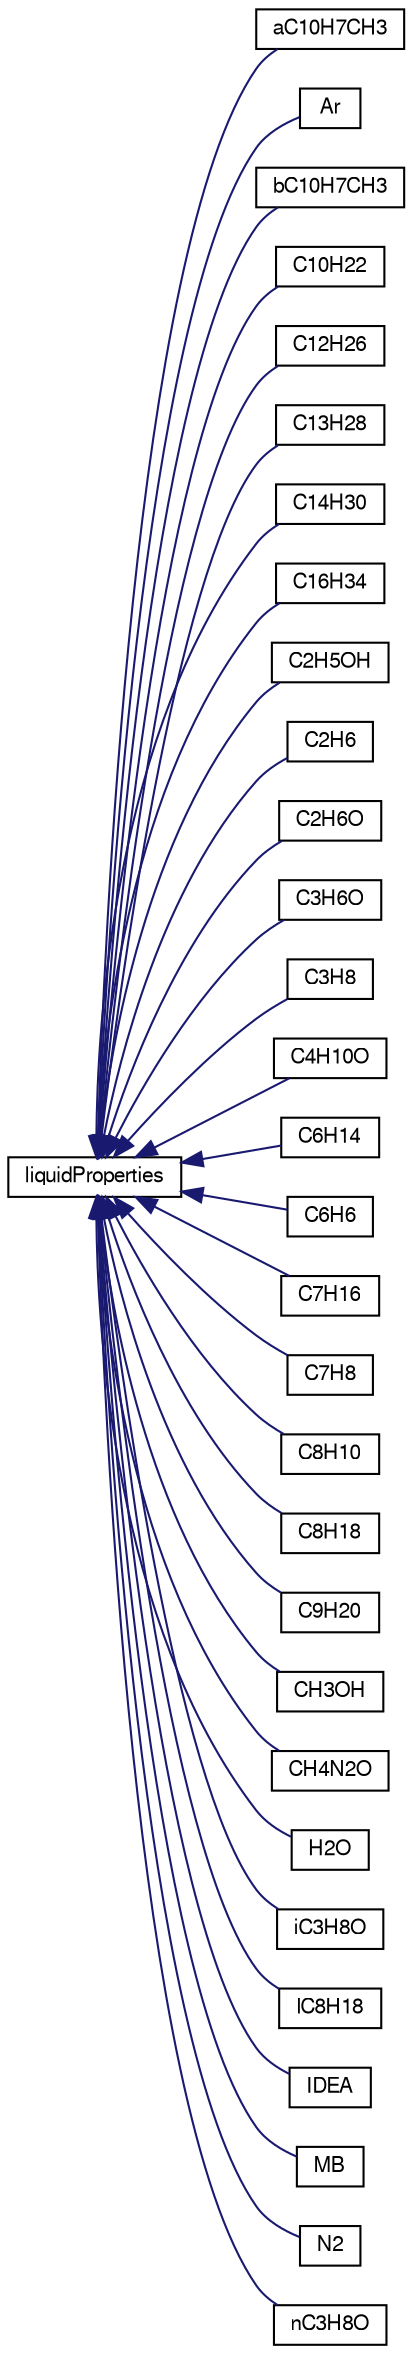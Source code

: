 digraph "Graphical Class Hierarchy"
{
  bgcolor="transparent";
  edge [fontname="FreeSans",fontsize="10",labelfontname="FreeSans",labelfontsize="10"];
  node [fontname="FreeSans",fontsize="10",shape=record];
  rankdir="LR";
  Node1 [label="liquidProperties",height=0.2,width=0.4,color="black",URL="$a01321.html",tooltip="The thermophysical properties of a liquidProperties. "];
  Node1 -> Node2 [dir="back",color="midnightblue",fontsize="10",style="solid",fontname="FreeSans"];
  Node2 [label="aC10H7CH3",height=0.2,width=0.4,color="black",URL="$a00013.html",tooltip="alphaMethylNaphthalene "];
  Node1 -> Node3 [dir="back",color="midnightblue",fontsize="10",style="solid",fontname="FreeSans"];
  Node3 [label="Ar",height=0.2,width=0.4,color="black",URL="$a00058.html",tooltip="Liquid Ar. "];
  Node1 -> Node4 [dir="back",color="midnightblue",fontsize="10",style="solid",fontname="FreeSans"];
  Node4 [label="bC10H7CH3",height=0.2,width=0.4,color="black",URL="$a00118.html",tooltip="betaMethylNaphthalene "];
  Node1 -> Node5 [dir="back",color="midnightblue",fontsize="10",style="solid",fontname="FreeSans"];
  Node5 [label="C10H22",height=0.2,width=0.4,color="black",URL="$a00160.html",tooltip="nDecane "];
  Node1 -> Node6 [dir="back",color="midnightblue",fontsize="10",style="solid",fontname="FreeSans"];
  Node6 [label="C12H26",height=0.2,width=0.4,color="black",URL="$a00161.html",tooltip="nDodecane "];
  Node1 -> Node7 [dir="back",color="midnightblue",fontsize="10",style="solid",fontname="FreeSans"];
  Node7 [label="C13H28",height=0.2,width=0.4,color="black",URL="$a00162.html",tooltip="nTriDecane "];
  Node1 -> Node8 [dir="back",color="midnightblue",fontsize="10",style="solid",fontname="FreeSans"];
  Node8 [label="C14H30",height=0.2,width=0.4,color="black",URL="$a00163.html",tooltip="nTetraDecane "];
  Node1 -> Node9 [dir="back",color="midnightblue",fontsize="10",style="solid",fontname="FreeSans"];
  Node9 [label="C16H34",height=0.2,width=0.4,color="black",URL="$a00164.html",tooltip="nHexaDecane "];
  Node1 -> Node10 [dir="back",color="midnightblue",fontsize="10",style="solid",fontname="FreeSans"];
  Node10 [label="C2H5OH",height=0.2,width=0.4,color="black",URL="$a00165.html",tooltip="ethanol "];
  Node1 -> Node11 [dir="back",color="midnightblue",fontsize="10",style="solid",fontname="FreeSans"];
  Node11 [label="C2H6",height=0.2,width=0.4,color="black",URL="$a00166.html",tooltip="ethane "];
  Node1 -> Node12 [dir="back",color="midnightblue",fontsize="10",style="solid",fontname="FreeSans"];
  Node12 [label="C2H6O",height=0.2,width=0.4,color="black",URL="$a00167.html",tooltip="diMethylEther "];
  Node1 -> Node13 [dir="back",color="midnightblue",fontsize="10",style="solid",fontname="FreeSans"];
  Node13 [label="C3H6O",height=0.2,width=0.4,color="black",URL="$a00168.html",tooltip="acetone "];
  Node1 -> Node14 [dir="back",color="midnightblue",fontsize="10",style="solid",fontname="FreeSans"];
  Node14 [label="C3H8",height=0.2,width=0.4,color="black",URL="$a00169.html",tooltip="propane "];
  Node1 -> Node15 [dir="back",color="midnightblue",fontsize="10",style="solid",fontname="FreeSans"];
  Node15 [label="C4H10O",height=0.2,width=0.4,color="black",URL="$a00170.html",tooltip="diEthylEther "];
  Node1 -> Node16 [dir="back",color="midnightblue",fontsize="10",style="solid",fontname="FreeSans"];
  Node16 [label="C6H14",height=0.2,width=0.4,color="black",URL="$a00171.html",tooltip="nHexane "];
  Node1 -> Node17 [dir="back",color="midnightblue",fontsize="10",style="solid",fontname="FreeSans"];
  Node17 [label="C6H6",height=0.2,width=0.4,color="black",URL="$a00172.html",tooltip="benzene "];
  Node1 -> Node18 [dir="back",color="midnightblue",fontsize="10",style="solid",fontname="FreeSans"];
  Node18 [label="C7H16",height=0.2,width=0.4,color="black",URL="$a00173.html",tooltip="nHeptane "];
  Node1 -> Node19 [dir="back",color="midnightblue",fontsize="10",style="solid",fontname="FreeSans"];
  Node19 [label="C7H8",height=0.2,width=0.4,color="black",URL="$a00174.html",tooltip="toluene "];
  Node1 -> Node20 [dir="back",color="midnightblue",fontsize="10",style="solid",fontname="FreeSans"];
  Node20 [label="C8H10",height=0.2,width=0.4,color="black",URL="$a00175.html",tooltip="ethylBenzene "];
  Node1 -> Node21 [dir="back",color="midnightblue",fontsize="10",style="solid",fontname="FreeSans"];
  Node21 [label="C8H18",height=0.2,width=0.4,color="black",URL="$a00176.html",tooltip="nOctane "];
  Node1 -> Node22 [dir="back",color="midnightblue",fontsize="10",style="solid",fontname="FreeSans"];
  Node22 [label="C9H20",height=0.2,width=0.4,color="black",URL="$a00177.html",tooltip="nNonane "];
  Node1 -> Node23 [dir="back",color="midnightblue",fontsize="10",style="solid",fontname="FreeSans"];
  Node23 [label="CH3OH",height=0.2,width=0.4,color="black",URL="$a00251.html",tooltip="methanol "];
  Node1 -> Node24 [dir="back",color="midnightblue",fontsize="10",style="solid",fontname="FreeSans"];
  Node24 [label="CH4N2O",height=0.2,width=0.4,color="black",URL="$a00252.html",tooltip="urea, note that some of the properties are unavailable in the literature and have been copied from wa..."];
  Node1 -> Node25 [dir="back",color="midnightblue",fontsize="10",style="solid",fontname="FreeSans"];
  Node25 [label="H2O",height=0.2,width=0.4,color="black",URL="$a00937.html",tooltip="water "];
  Node1 -> Node26 [dir="back",color="midnightblue",fontsize="10",style="solid",fontname="FreeSans"];
  Node26 [label="iC3H8O",height=0.2,width=0.4,color="black",URL="$a00992.html",tooltip="iso-propanol "];
  Node1 -> Node27 [dir="back",color="midnightblue",fontsize="10",style="solid",fontname="FreeSans"];
  Node27 [label="IC8H18",height=0.2,width=0.4,color="black",URL="$a00993.html",tooltip="iso-Octane "];
  Node1 -> Node28 [dir="back",color="midnightblue",fontsize="10",style="solid",fontname="FreeSans"];
  Node28 [label="IDEA",height=0.2,width=0.4,color="black",URL="$a00998.html",tooltip="The IDEA fuel is constructed by adding 30% alphaMethylNaphthalene with 70% n-decane. "];
  Node1 -> Node29 [dir="back",color="midnightblue",fontsize="10",style="solid",fontname="FreeSans"];
  Node29 [label="MB",height=0.2,width=0.4,color="black",URL="$a01413.html",tooltip="Liquid nC3H7COOCH3 or (MB) methyl butyrate (used for biodiesel surrogate) "];
  Node1 -> Node30 [dir="back",color="midnightblue",fontsize="10",style="solid",fontname="FreeSans"];
  Node30 [label="N2",height=0.2,width=0.4,color="black",URL="$a01522.html",tooltip="Liquid N2. "];
  Node1 -> Node31 [dir="back",color="midnightblue",fontsize="10",style="solid",fontname="FreeSans"];
  Node31 [label="nC3H8O",height=0.2,width=0.4,color="black",URL="$a01529.html",tooltip="propanol "];
}
